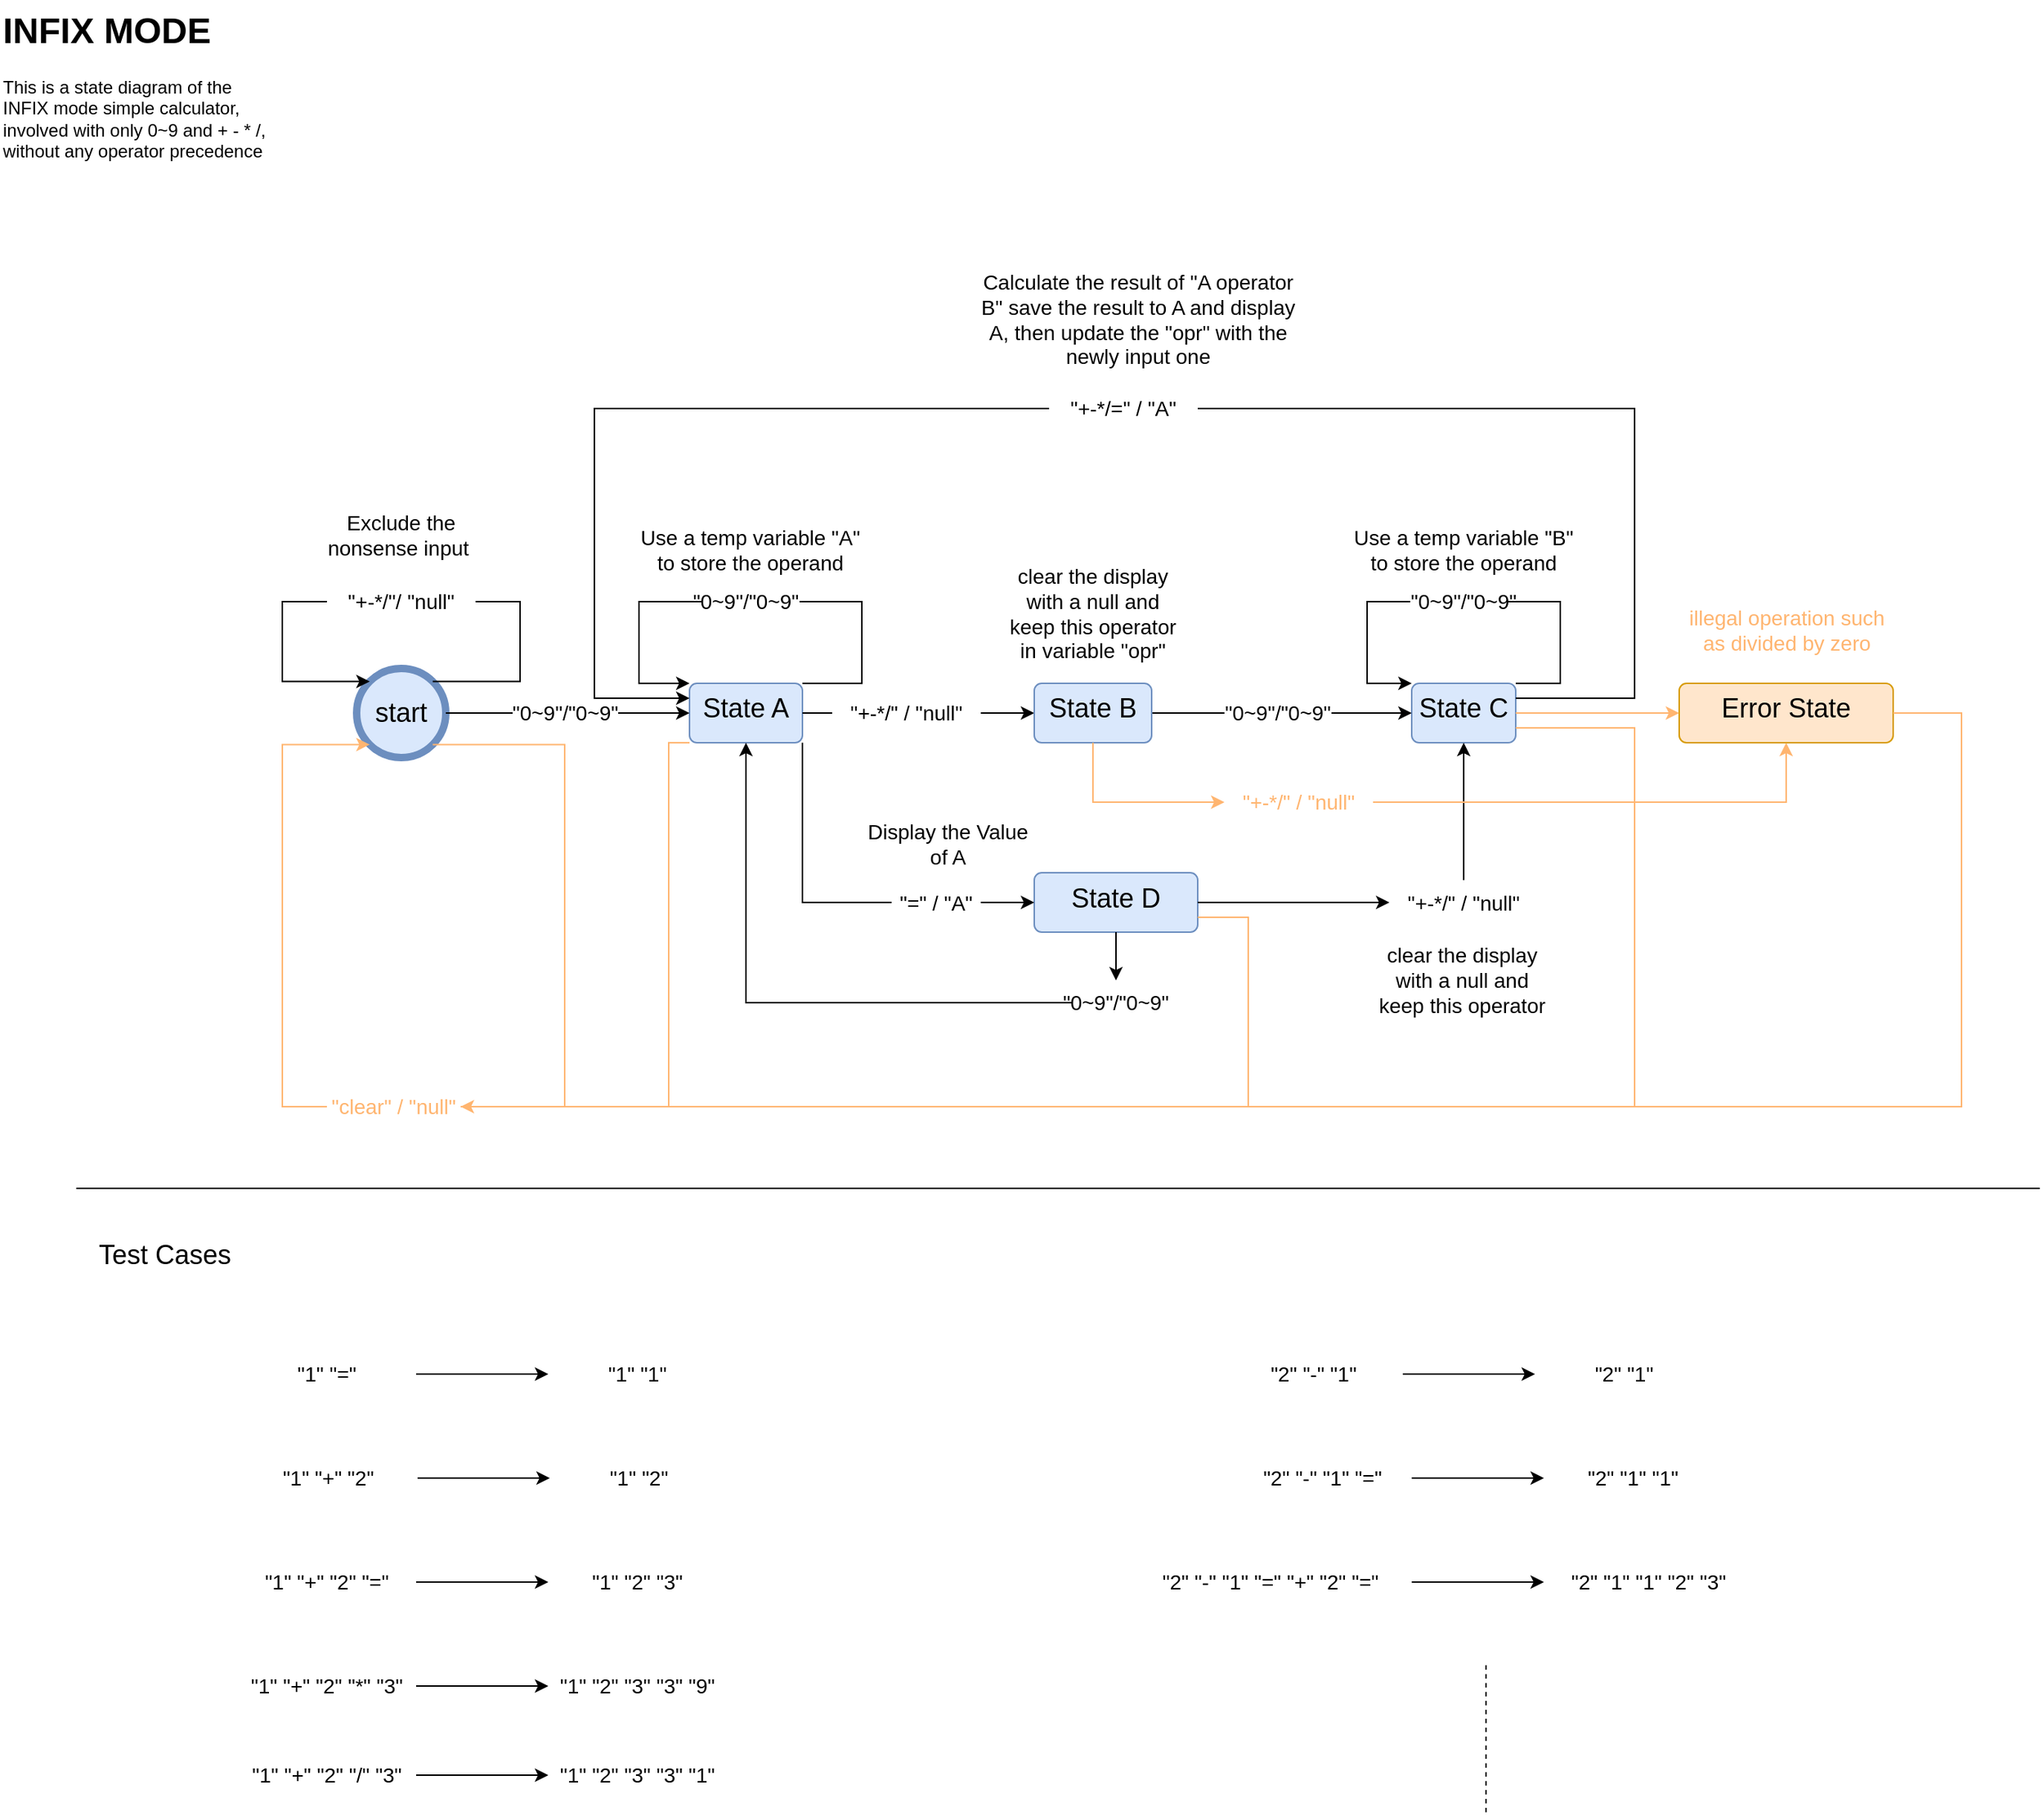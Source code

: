 <mxfile version="24.5.3" type="device" pages="2">
  <diagram id="LWXNjTrRbb4N-RTWdLq1" name="INFIX">
    <mxGraphModel dx="986" dy="566" grid="1" gridSize="10" guides="1" tooltips="1" connect="1" arrows="1" fold="1" page="1" pageScale="1" pageWidth="827" pageHeight="1169" math="0" shadow="0">
      <root>
        <mxCell id="0" />
        <mxCell id="1" parent="0" />
        <mxCell id="o6rgsAHQ6M-vYuz5BRVc-1" value="&lt;h1 style=&quot;margin-top: 0px;&quot;&gt;INFIX MODE&lt;/h1&gt;&lt;p&gt;This is a state diagram of the INFIX mode simple calculator, involved with only 0~9 and + - * /, without any operator precedence&lt;/p&gt;" style="text;html=1;whiteSpace=wrap;overflow=hidden;rounded=0;" vertex="1" parent="1">
          <mxGeometry x="30" y="30" width="180" height="120" as="geometry" />
        </mxCell>
        <mxCell id="o6rgsAHQ6M-vYuz5BRVc-2" value="&lt;font style=&quot;font-size: 18px;&quot;&gt;start&lt;/font&gt;" style="shape=ellipse;html=1;dashed=0;whiteSpace=wrap;aspect=fixed;strokeWidth=5;perimeter=ellipsePerimeter;fillColor=#dae8fc;strokeColor=#6c8ebf;" vertex="1" parent="1">
          <mxGeometry x="270" y="480" width="60" height="60" as="geometry" />
        </mxCell>
        <mxCell id="o6rgsAHQ6M-vYuz5BRVc-4" value="&lt;font style=&quot;font-size: 18px;&quot;&gt;State A&lt;/font&gt;" style="html=1;align=center;verticalAlign=top;rounded=1;absoluteArcSize=1;arcSize=10;dashed=0;whiteSpace=wrap;fillColor=#dae8fc;strokeColor=#6c8ebf;" vertex="1" parent="1">
          <mxGeometry x="494" y="490" width="76" height="40" as="geometry" />
        </mxCell>
        <mxCell id="o6rgsAHQ6M-vYuz5BRVc-8" value="&lt;font style=&quot;font-size: 14px;&quot;&gt;&quot;+-*/&quot;/ &quot;null&quot;&lt;/font&gt;" style="text;html=1;align=center;verticalAlign=middle;whiteSpace=wrap;rounded=0;" vertex="1" parent="1">
          <mxGeometry x="250" y="420" width="100" height="30" as="geometry" />
        </mxCell>
        <mxCell id="o6rgsAHQ6M-vYuz5BRVc-9" value="" style="endArrow=none;html=1;rounded=0;exitX=1;exitY=0;exitDx=0;exitDy=0;entryX=1;entryY=0.5;entryDx=0;entryDy=0;edgeStyle=elbowEdgeStyle;" edge="1" parent="1" source="o6rgsAHQ6M-vYuz5BRVc-2" target="o6rgsAHQ6M-vYuz5BRVc-8">
          <mxGeometry width="50" height="50" relative="1" as="geometry">
            <mxPoint x="350" y="580" as="sourcePoint" />
            <mxPoint x="400" y="530" as="targetPoint" />
            <Array as="points">
              <mxPoint x="380" y="460" />
            </Array>
          </mxGeometry>
        </mxCell>
        <mxCell id="o6rgsAHQ6M-vYuz5BRVc-11" value="" style="endArrow=classic;html=1;rounded=0;exitX=0;exitY=0.5;exitDx=0;exitDy=0;entryX=0;entryY=0;entryDx=0;entryDy=0;edgeStyle=elbowEdgeStyle;" edge="1" parent="1" source="o6rgsAHQ6M-vYuz5BRVc-8" target="o6rgsAHQ6M-vYuz5BRVc-2">
          <mxGeometry width="50" height="50" relative="1" as="geometry">
            <mxPoint x="340" y="600" as="sourcePoint" />
            <mxPoint x="390" y="550" as="targetPoint" />
            <Array as="points">
              <mxPoint x="220" y="470" />
            </Array>
          </mxGeometry>
        </mxCell>
        <mxCell id="o6rgsAHQ6M-vYuz5BRVc-12" value="" style="endArrow=classic;html=1;rounded=0;exitX=1;exitY=0.5;exitDx=0;exitDy=0;entryX=0;entryY=0.5;entryDx=0;entryDy=0;" edge="1" parent="1" source="o6rgsAHQ6M-vYuz5BRVc-2" target="o6rgsAHQ6M-vYuz5BRVc-4">
          <mxGeometry width="50" height="50" relative="1" as="geometry">
            <mxPoint x="410" y="560" as="sourcePoint" />
            <mxPoint x="460" y="510" as="targetPoint" />
          </mxGeometry>
        </mxCell>
        <mxCell id="o6rgsAHQ6M-vYuz5BRVc-13" value="&lt;font style=&quot;font-size: 14px;&quot;&gt;&quot;0~9&quot;/&quot;0~9&quot;&lt;/font&gt;" style="edgeLabel;html=1;align=center;verticalAlign=middle;resizable=0;points=[];" vertex="1" connectable="0" parent="o6rgsAHQ6M-vYuz5BRVc-12">
          <mxGeometry x="-0.229" y="1" relative="1" as="geometry">
            <mxPoint x="17" y="1" as="offset" />
          </mxGeometry>
        </mxCell>
        <mxCell id="o6rgsAHQ6M-vYuz5BRVc-15" value="&lt;font style=&quot;font-size: 14px;&quot;&gt;&quot;+-*/=&quot; / &quot;A&quot;&lt;/font&gt;" style="text;html=1;align=center;verticalAlign=middle;whiteSpace=wrap;rounded=0;" vertex="1" parent="1">
          <mxGeometry x="736" y="290" width="100" height="30" as="geometry" />
        </mxCell>
        <mxCell id="o6rgsAHQ6M-vYuz5BRVc-20" style="edgeStyle=orthogonalEdgeStyle;rounded=0;orthogonalLoop=1;jettySize=auto;html=1;exitX=0.5;exitY=1;exitDx=0;exitDy=0;" edge="1" parent="1" source="o6rgsAHQ6M-vYuz5BRVc-15" target="o6rgsAHQ6M-vYuz5BRVc-15">
          <mxGeometry relative="1" as="geometry" />
        </mxCell>
        <mxCell id="o6rgsAHQ6M-vYuz5BRVc-24" value="" style="endArrow=none;html=1;rounded=0;exitX=1;exitY=0;exitDx=0;exitDy=0;entryX=1;entryY=0.5;entryDx=0;entryDy=0;edgeStyle=elbowEdgeStyle;" edge="1" parent="1" source="o6rgsAHQ6M-vYuz5BRVc-4" target="o6rgsAHQ6M-vYuz5BRVc-25">
          <mxGeometry width="50" height="50" relative="1" as="geometry">
            <mxPoint x="630" y="490" as="sourcePoint" />
            <mxPoint x="640" y="390" as="targetPoint" />
            <Array as="points">
              <mxPoint x="610" y="470" />
            </Array>
          </mxGeometry>
        </mxCell>
        <mxCell id="o6rgsAHQ6M-vYuz5BRVc-25" value="&lt;span style=&quot;font-size: 14px; text-wrap: nowrap; background-color: rgb(255, 255, 255);&quot;&gt;&quot;0~9&quot;/&quot;0~9&quot;&lt;/span&gt;" style="text;html=1;align=center;verticalAlign=middle;whiteSpace=wrap;rounded=0;" vertex="1" parent="1">
          <mxGeometry x="502" y="420" width="60" height="30" as="geometry" />
        </mxCell>
        <mxCell id="o6rgsAHQ6M-vYuz5BRVc-26" value="" style="endArrow=classic;html=1;rounded=0;exitX=0;exitY=0.5;exitDx=0;exitDy=0;entryX=0;entryY=0;entryDx=0;entryDy=0;edgeStyle=elbowEdgeStyle;" edge="1" parent="1" source="o6rgsAHQ6M-vYuz5BRVc-25" target="o6rgsAHQ6M-vYuz5BRVc-4">
          <mxGeometry width="50" height="50" relative="1" as="geometry">
            <mxPoint x="460" y="480" as="sourcePoint" />
            <mxPoint x="510" y="430" as="targetPoint" />
            <Array as="points">
              <mxPoint x="460" y="440" />
            </Array>
          </mxGeometry>
        </mxCell>
        <mxCell id="o6rgsAHQ6M-vYuz5BRVc-29" value="&lt;font style=&quot;font-size: 14px;&quot;&gt;Exclude the nonsense input&amp;nbsp;&lt;/font&gt;" style="text;html=1;align=center;verticalAlign=middle;whiteSpace=wrap;rounded=0;" vertex="1" parent="1">
          <mxGeometry x="235" y="370" width="130" height="40" as="geometry" />
        </mxCell>
        <mxCell id="o6rgsAHQ6M-vYuz5BRVc-30" value="&lt;font style=&quot;font-size: 14px;&quot;&gt;Use a temp variable &quot;A&quot; to store the operand&lt;/font&gt;" style="text;html=1;align=center;verticalAlign=middle;whiteSpace=wrap;rounded=0;" vertex="1" parent="1">
          <mxGeometry x="460" y="380" width="150" height="40" as="geometry" />
        </mxCell>
        <mxCell id="o6rgsAHQ6M-vYuz5BRVc-39" value="" style="endArrow=classic;html=1;rounded=0;exitX=1;exitY=0.5;exitDx=0;exitDy=0;" edge="1" parent="1" source="AYopxNW1haEPaUHzzYE5-1">
          <mxGeometry width="50" height="50" relative="1" as="geometry">
            <mxPoint x="820" y="510" as="sourcePoint" />
            <mxPoint x="760" y="510" as="targetPoint" />
          </mxGeometry>
        </mxCell>
        <mxCell id="o6rgsAHQ6M-vYuz5BRVc-75" style="edgeStyle=orthogonalEdgeStyle;rounded=0;orthogonalLoop=1;jettySize=auto;html=1;exitX=0;exitY=0.5;exitDx=0;exitDy=0;entryX=0;entryY=0;entryDx=0;entryDy=0;" edge="1" parent="1" source="o6rgsAHQ6M-vYuz5BRVc-73" target="o6rgsAHQ6M-vYuz5BRVc-71">
          <mxGeometry relative="1" as="geometry">
            <mxPoint x="480" y="450" as="targetPoint" />
            <Array as="points">
              <mxPoint x="950" y="435" />
              <mxPoint x="950" y="490" />
            </Array>
          </mxGeometry>
        </mxCell>
        <mxCell id="o6rgsAHQ6M-vYuz5BRVc-40" value="&lt;font style=&quot;font-size: 14px;&quot;&gt;clear the display with a null and keep this operator in variable &quot;opr&quot;&lt;/font&gt;" style="text;html=1;align=center;verticalAlign=middle;whiteSpace=wrap;rounded=0;" vertex="1" parent="1">
          <mxGeometry x="704.25" y="407.5" width="122.5" height="70" as="geometry" />
        </mxCell>
        <mxCell id="o6rgsAHQ6M-vYuz5BRVc-41" value="" style="endArrow=none;html=1;rounded=0;" edge="1" parent="1">
          <mxGeometry width="50" height="50" relative="1" as="geometry">
            <mxPoint x="81.33" y="830" as="sourcePoint" />
            <mxPoint x="1402.663" y="830" as="targetPoint" />
          </mxGeometry>
        </mxCell>
        <mxCell id="o6rgsAHQ6M-vYuz5BRVc-42" value="&lt;font style=&quot;font-size: 18px;&quot;&gt;Test Cases&lt;/font&gt;" style="text;html=1;align=center;verticalAlign=middle;whiteSpace=wrap;rounded=0;" vertex="1" parent="1">
          <mxGeometry x="81.33" y="860" width="120" height="30" as="geometry" />
        </mxCell>
        <mxCell id="o6rgsAHQ6M-vYuz5BRVc-45" value="" style="edgeStyle=orthogonalEdgeStyle;rounded=0;orthogonalLoop=1;jettySize=auto;html=1;" edge="1" parent="1" source="o6rgsAHQ6M-vYuz5BRVc-43" target="o6rgsAHQ6M-vYuz5BRVc-44">
          <mxGeometry relative="1" as="geometry" />
        </mxCell>
        <mxCell id="o6rgsAHQ6M-vYuz5BRVc-43" value="&lt;font style=&quot;font-size: 14px;&quot;&gt;&quot;1&quot; &quot;=&quot;&lt;/font&gt;" style="text;html=1;align=center;verticalAlign=middle;whiteSpace=wrap;rounded=0;" vertex="1" parent="1">
          <mxGeometry x="190" y="940" width="120" height="30" as="geometry" />
        </mxCell>
        <mxCell id="o6rgsAHQ6M-vYuz5BRVc-44" value="&lt;span style=&quot;font-size: 14px;&quot;&gt;&quot;1&quot; &quot;1&quot;&lt;/span&gt;" style="text;html=1;align=center;verticalAlign=middle;whiteSpace=wrap;rounded=0;" vertex="1" parent="1">
          <mxGeometry x="399" y="940" width="120" height="30" as="geometry" />
        </mxCell>
        <mxCell id="o6rgsAHQ6M-vYuz5BRVc-46" value="" style="edgeStyle=orthogonalEdgeStyle;rounded=0;orthogonalLoop=1;jettySize=auto;html=1;" edge="1" parent="1" source="o6rgsAHQ6M-vYuz5BRVc-47" target="o6rgsAHQ6M-vYuz5BRVc-48">
          <mxGeometry relative="1" as="geometry" />
        </mxCell>
        <mxCell id="o6rgsAHQ6M-vYuz5BRVc-47" value="&lt;font style=&quot;font-size: 14px;&quot;&gt;&quot;1&quot; &quot;+&quot; &quot;2&quot;&lt;/font&gt;" style="text;html=1;align=center;verticalAlign=middle;whiteSpace=wrap;rounded=0;" vertex="1" parent="1">
          <mxGeometry x="191" y="1010" width="120" height="30" as="geometry" />
        </mxCell>
        <mxCell id="o6rgsAHQ6M-vYuz5BRVc-48" value="&lt;span style=&quot;font-size: 14px;&quot;&gt;&quot;1&quot; &quot;2&quot;&lt;/span&gt;" style="text;html=1;align=center;verticalAlign=middle;whiteSpace=wrap;rounded=0;" vertex="1" parent="1">
          <mxGeometry x="400" y="1010" width="120" height="30" as="geometry" />
        </mxCell>
        <mxCell id="o6rgsAHQ6M-vYuz5BRVc-49" value="" style="edgeStyle=orthogonalEdgeStyle;rounded=0;orthogonalLoop=1;jettySize=auto;html=1;" edge="1" parent="1" source="o6rgsAHQ6M-vYuz5BRVc-50" target="o6rgsAHQ6M-vYuz5BRVc-51">
          <mxGeometry relative="1" as="geometry" />
        </mxCell>
        <mxCell id="o6rgsAHQ6M-vYuz5BRVc-50" value="&lt;font style=&quot;font-size: 14px;&quot;&gt;&quot;1&quot; &quot;+&quot; &quot;2&quot; &quot;=&quot;&lt;/font&gt;" style="text;html=1;align=center;verticalAlign=middle;whiteSpace=wrap;rounded=0;" vertex="1" parent="1">
          <mxGeometry x="190" y="1080" width="120" height="30" as="geometry" />
        </mxCell>
        <mxCell id="o6rgsAHQ6M-vYuz5BRVc-51" value="&lt;span style=&quot;font-size: 14px;&quot;&gt;&quot;1&quot; &quot;2&quot; &quot;3&quot;&lt;/span&gt;" style="text;html=1;align=center;verticalAlign=middle;whiteSpace=wrap;rounded=0;" vertex="1" parent="1">
          <mxGeometry x="399" y="1080" width="120" height="30" as="geometry" />
        </mxCell>
        <mxCell id="o6rgsAHQ6M-vYuz5BRVc-52" value="" style="edgeStyle=orthogonalEdgeStyle;rounded=0;orthogonalLoop=1;jettySize=auto;html=1;" edge="1" parent="1" source="o6rgsAHQ6M-vYuz5BRVc-53" target="o6rgsAHQ6M-vYuz5BRVc-54">
          <mxGeometry relative="1" as="geometry" />
        </mxCell>
        <mxCell id="o6rgsAHQ6M-vYuz5BRVc-53" value="&lt;font style=&quot;font-size: 14px;&quot;&gt;&quot;1&quot; &quot;+&quot; &quot;2&quot; &quot;*&quot; &quot;3&quot;&lt;/font&gt;" style="text;html=1;align=center;verticalAlign=middle;whiteSpace=wrap;rounded=0;" vertex="1" parent="1">
          <mxGeometry x="190" y="1150" width="120" height="30" as="geometry" />
        </mxCell>
        <mxCell id="o6rgsAHQ6M-vYuz5BRVc-54" value="&lt;span style=&quot;font-size: 14px;&quot;&gt;&quot;1&quot; &quot;2&quot; &quot;3&quot; &quot;3&quot; &quot;9&quot;&lt;/span&gt;" style="text;html=1;align=center;verticalAlign=middle;whiteSpace=wrap;rounded=0;" vertex="1" parent="1">
          <mxGeometry x="399" y="1150" width="120" height="30" as="geometry" />
        </mxCell>
        <mxCell id="o6rgsAHQ6M-vYuz5BRVc-55" value="" style="edgeStyle=orthogonalEdgeStyle;rounded=0;orthogonalLoop=1;jettySize=auto;html=1;" edge="1" parent="1" source="o6rgsAHQ6M-vYuz5BRVc-56" target="o6rgsAHQ6M-vYuz5BRVc-57">
          <mxGeometry relative="1" as="geometry" />
        </mxCell>
        <mxCell id="o6rgsAHQ6M-vYuz5BRVc-56" value="&lt;font style=&quot;font-size: 14px;&quot;&gt;&quot;1&quot; &quot;+&quot; &quot;2&quot; &quot;/&quot; &quot;3&quot;&lt;/font&gt;" style="text;html=1;align=center;verticalAlign=middle;whiteSpace=wrap;rounded=0;" vertex="1" parent="1">
          <mxGeometry x="190" y="1210" width="120" height="30" as="geometry" />
        </mxCell>
        <mxCell id="o6rgsAHQ6M-vYuz5BRVc-57" value="&lt;span style=&quot;font-size: 14px;&quot;&gt;&quot;1&quot; &quot;2&quot; &quot;3&quot; &quot;3&quot; &quot;1&quot;&lt;/span&gt;" style="text;html=1;align=center;verticalAlign=middle;whiteSpace=wrap;rounded=0;" vertex="1" parent="1">
          <mxGeometry x="399" y="1210" width="120" height="30" as="geometry" />
        </mxCell>
        <mxCell id="o6rgsAHQ6M-vYuz5BRVc-58" value="" style="edgeStyle=orthogonalEdgeStyle;rounded=0;orthogonalLoop=1;jettySize=auto;html=1;" edge="1" parent="1" source="o6rgsAHQ6M-vYuz5BRVc-59" target="o6rgsAHQ6M-vYuz5BRVc-60">
          <mxGeometry relative="1" as="geometry" />
        </mxCell>
        <mxCell id="o6rgsAHQ6M-vYuz5BRVc-59" value="&lt;font style=&quot;font-size: 14px;&quot;&gt;&quot;2&quot; &quot;-&quot; &quot;1&quot;&lt;/font&gt;" style="text;html=1;align=center;verticalAlign=middle;whiteSpace=wrap;rounded=0;" vertex="1" parent="1">
          <mxGeometry x="854" y="940" width="120" height="30" as="geometry" />
        </mxCell>
        <mxCell id="o6rgsAHQ6M-vYuz5BRVc-60" value="&lt;span style=&quot;font-size: 14px;&quot;&gt;&quot;2&quot; &quot;1&quot;&lt;/span&gt;" style="text;html=1;align=center;verticalAlign=middle;whiteSpace=wrap;rounded=0;" vertex="1" parent="1">
          <mxGeometry x="1063" y="940" width="120" height="30" as="geometry" />
        </mxCell>
        <mxCell id="o6rgsAHQ6M-vYuz5BRVc-61" value="" style="edgeStyle=orthogonalEdgeStyle;rounded=0;orthogonalLoop=1;jettySize=auto;html=1;" edge="1" parent="1" source="o6rgsAHQ6M-vYuz5BRVc-62" target="o6rgsAHQ6M-vYuz5BRVc-63">
          <mxGeometry relative="1" as="geometry" />
        </mxCell>
        <mxCell id="o6rgsAHQ6M-vYuz5BRVc-62" value="&lt;font style=&quot;font-size: 14px;&quot;&gt;&quot;2&quot; &quot;-&quot; &quot;1&quot; &quot;=&quot;&lt;/font&gt;" style="text;html=1;align=center;verticalAlign=middle;whiteSpace=wrap;rounded=0;" vertex="1" parent="1">
          <mxGeometry x="860" y="1010" width="120" height="30" as="geometry" />
        </mxCell>
        <mxCell id="o6rgsAHQ6M-vYuz5BRVc-63" value="&lt;span style=&quot;font-size: 14px;&quot;&gt;&quot;2&quot; &quot;1&quot; &quot;1&quot;&lt;/span&gt;" style="text;html=1;align=center;verticalAlign=middle;whiteSpace=wrap;rounded=0;" vertex="1" parent="1">
          <mxGeometry x="1069" y="1010" width="120" height="30" as="geometry" />
        </mxCell>
        <mxCell id="o6rgsAHQ6M-vYuz5BRVc-64" value="" style="edgeStyle=orthogonalEdgeStyle;rounded=0;orthogonalLoop=1;jettySize=auto;html=1;" edge="1" parent="1" source="o6rgsAHQ6M-vYuz5BRVc-65" target="o6rgsAHQ6M-vYuz5BRVc-66">
          <mxGeometry relative="1" as="geometry" />
        </mxCell>
        <mxCell id="o6rgsAHQ6M-vYuz5BRVc-65" value="&lt;font style=&quot;font-size: 14px;&quot;&gt;&quot;2&quot; &quot;-&quot; &quot;1&quot; &quot;=&quot; &quot;+&quot; &quot;2&quot; &quot;=&quot;&lt;/font&gt;" style="text;html=1;align=center;verticalAlign=middle;whiteSpace=wrap;rounded=0;" vertex="1" parent="1">
          <mxGeometry x="790" y="1080" width="190" height="30" as="geometry" />
        </mxCell>
        <mxCell id="o6rgsAHQ6M-vYuz5BRVc-66" value="&lt;span style=&quot;font-size: 14px;&quot;&gt;&quot;2&quot; &quot;1&quot; &quot;1&quot; &quot;2&quot; &quot;3&quot;&lt;/span&gt;" style="text;html=1;align=center;verticalAlign=middle;whiteSpace=wrap;rounded=0;" vertex="1" parent="1">
          <mxGeometry x="1069" y="1080" width="141" height="30" as="geometry" />
        </mxCell>
        <mxCell id="o6rgsAHQ6M-vYuz5BRVc-67" value="" style="endArrow=none;dashed=1;html=1;rounded=0;" edge="1" parent="1">
          <mxGeometry width="50" height="50" relative="1" as="geometry">
            <mxPoint x="1030" y="1250" as="sourcePoint" />
            <mxPoint x="1030" y="1150" as="targetPoint" />
          </mxGeometry>
        </mxCell>
        <mxCell id="o6rgsAHQ6M-vYuz5BRVc-71" value="&lt;font style=&quot;font-size: 18px;&quot;&gt;State C&lt;/font&gt;" style="html=1;align=center;verticalAlign=top;rounded=1;absoluteArcSize=1;arcSize=10;dashed=0;whiteSpace=wrap;fillColor=#dae8fc;strokeColor=#6c8ebf;" vertex="1" parent="1">
          <mxGeometry x="980" y="490" width="70" height="40" as="geometry" />
        </mxCell>
        <mxCell id="o6rgsAHQ6M-vYuz5BRVc-73" value="&lt;span style=&quot;font-size: 14px; text-wrap: nowrap; background-color: rgb(255, 255, 255);&quot;&gt;&quot;0~9&quot;/&quot;0~9&quot;&lt;/span&gt;" style="text;html=1;align=center;verticalAlign=middle;whiteSpace=wrap;rounded=0;" vertex="1" parent="1">
          <mxGeometry x="985" y="420" width="60" height="30" as="geometry" />
        </mxCell>
        <mxCell id="o6rgsAHQ6M-vYuz5BRVc-74" value="" style="endArrow=none;html=1;rounded=0;exitX=1;exitY=0;exitDx=0;exitDy=0;entryX=1;entryY=0.5;entryDx=0;entryDy=0;edgeStyle=elbowEdgeStyle;" edge="1" parent="1" source="o6rgsAHQ6M-vYuz5BRVc-71" target="o6rgsAHQ6M-vYuz5BRVc-73">
          <mxGeometry width="50" height="50" relative="1" as="geometry">
            <mxPoint x="614" y="500" as="sourcePoint" />
            <mxPoint x="589" y="445" as="targetPoint" />
            <Array as="points">
              <mxPoint x="1080" y="470" />
            </Array>
          </mxGeometry>
        </mxCell>
        <mxCell id="o6rgsAHQ6M-vYuz5BRVc-76" value="&lt;font style=&quot;font-size: 14px;&quot;&gt;Use a temp variable &quot;B&quot; to store the operand&lt;/font&gt;" style="text;html=1;align=center;verticalAlign=middle;whiteSpace=wrap;rounded=0;" vertex="1" parent="1">
          <mxGeometry x="933.25" y="380" width="163.5" height="40" as="geometry" />
        </mxCell>
        <mxCell id="o6rgsAHQ6M-vYuz5BRVc-77" value="" style="endArrow=none;html=1;rounded=0;exitX=1;exitY=0.25;exitDx=0;exitDy=0;entryX=1;entryY=0.5;entryDx=0;entryDy=0;edgeStyle=elbowEdgeStyle;" edge="1" parent="1" source="o6rgsAHQ6M-vYuz5BRVc-71" target="o6rgsAHQ6M-vYuz5BRVc-15">
          <mxGeometry width="50" height="50" relative="1" as="geometry">
            <mxPoint x="1017" y="550" as="sourcePoint" />
            <mxPoint x="1095" y="550" as="targetPoint" />
            <Array as="points">
              <mxPoint x="1130" y="430" />
            </Array>
          </mxGeometry>
        </mxCell>
        <mxCell id="o6rgsAHQ6M-vYuz5BRVc-78" value="" style="endArrow=classic;html=1;rounded=0;exitX=0;exitY=0.5;exitDx=0;exitDy=0;edgeStyle=elbowEdgeStyle;entryX=0;entryY=0.25;entryDx=0;entryDy=0;" edge="1" parent="1" source="o6rgsAHQ6M-vYuz5BRVc-15" target="o6rgsAHQ6M-vYuz5BRVc-4">
          <mxGeometry width="50" height="50" relative="1" as="geometry">
            <mxPoint x="1160" y="520" as="sourcePoint" />
            <mxPoint x="1270" y="350" as="targetPoint" />
            <Array as="points">
              <mxPoint x="430" y="360" />
            </Array>
          </mxGeometry>
        </mxCell>
        <mxCell id="o6rgsAHQ6M-vYuz5BRVc-80" value="&lt;span style=&quot;font-size: 14px;&quot;&gt;Calculate the result of &quot;A operator B&quot; save the result to A and display A, then update the &quot;opr&quot; with the newly input one&lt;/span&gt;" style="text;html=1;align=center;verticalAlign=middle;whiteSpace=wrap;rounded=0;" vertex="1" parent="1">
          <mxGeometry x="682" y="210" width="228" height="70" as="geometry" />
        </mxCell>
        <mxCell id="o6rgsAHQ6M-vYuz5BRVc-81" value="&lt;font style=&quot;font-size: 18px;&quot;&gt;State D&lt;/font&gt;" style="html=1;align=center;verticalAlign=top;rounded=1;absoluteArcSize=1;arcSize=10;dashed=0;whiteSpace=wrap;fillColor=#dae8fc;strokeColor=#6c8ebf;" vertex="1" parent="1">
          <mxGeometry x="726" y="617.5" width="110" height="40" as="geometry" />
        </mxCell>
        <mxCell id="o6rgsAHQ6M-vYuz5BRVc-82" value="&lt;font style=&quot;font-size: 14px;&quot;&gt;&quot;=&quot; / &quot;A&quot;&lt;/font&gt;" style="text;html=1;align=center;verticalAlign=middle;whiteSpace=wrap;rounded=0;" vertex="1" parent="1">
          <mxGeometry x="630" y="625" width="60" height="25" as="geometry" />
        </mxCell>
        <mxCell id="o6rgsAHQ6M-vYuz5BRVc-83" value="" style="endArrow=none;html=1;rounded=0;entryX=1;entryY=1;entryDx=0;entryDy=0;exitX=0;exitY=0.5;exitDx=0;exitDy=0;edgeStyle=elbowEdgeStyle;" edge="1" parent="1" source="o6rgsAHQ6M-vYuz5BRVc-82" target="o6rgsAHQ6M-vYuz5BRVc-4">
          <mxGeometry width="50" height="50" relative="1" as="geometry">
            <mxPoint x="640" y="650" as="sourcePoint" />
            <mxPoint x="690" y="600" as="targetPoint" />
            <Array as="points">
              <mxPoint x="570" y="590" />
            </Array>
          </mxGeometry>
        </mxCell>
        <mxCell id="o6rgsAHQ6M-vYuz5BRVc-84" value="" style="endArrow=classic;html=1;rounded=0;exitX=1;exitY=0.5;exitDx=0;exitDy=0;entryX=0;entryY=0.5;entryDx=0;entryDy=0;" edge="1" parent="1" source="o6rgsAHQ6M-vYuz5BRVc-82" target="o6rgsAHQ6M-vYuz5BRVc-81">
          <mxGeometry width="50" height="50" relative="1" as="geometry">
            <mxPoint x="820" y="690" as="sourcePoint" />
            <mxPoint x="870" y="640" as="targetPoint" />
          </mxGeometry>
        </mxCell>
        <mxCell id="o6rgsAHQ6M-vYuz5BRVc-85" value="&lt;font style=&quot;font-size: 14px;&quot;&gt;Display the Value of A&lt;/font&gt;" style="text;html=1;align=center;verticalAlign=middle;whiteSpace=wrap;rounded=0;" vertex="1" parent="1">
          <mxGeometry x="610" y="577.5" width="116" height="40" as="geometry" />
        </mxCell>
        <mxCell id="o6rgsAHQ6M-vYuz5BRVc-87" value="&lt;font style=&quot;font-size: 14px;&quot;&gt;&quot;+-*/&quot; / &quot;null&quot;&lt;/font&gt;" style="text;html=1;align=center;verticalAlign=middle;whiteSpace=wrap;rounded=0;" vertex="1" parent="1">
          <mxGeometry x="965" y="622.5" width="100" height="30" as="geometry" />
        </mxCell>
        <mxCell id="o6rgsAHQ6M-vYuz5BRVc-88" value="" style="endArrow=classic;html=1;rounded=0;exitX=1;exitY=0.5;exitDx=0;exitDy=0;entryX=0;entryY=0.5;entryDx=0;entryDy=0;endFill=1;" edge="1" parent="1" source="o6rgsAHQ6M-vYuz5BRVc-81" target="o6rgsAHQ6M-vYuz5BRVc-87">
          <mxGeometry width="50" height="50" relative="1" as="geometry">
            <mxPoint x="905" y="610" as="sourcePoint" />
            <mxPoint x="983" y="610" as="targetPoint" />
          </mxGeometry>
        </mxCell>
        <mxCell id="o6rgsAHQ6M-vYuz5BRVc-89" value="" style="endArrow=classic;html=1;rounded=0;exitX=0.5;exitY=0;exitDx=0;exitDy=0;entryX=0.5;entryY=1;entryDx=0;entryDy=0;" edge="1" parent="1" source="o6rgsAHQ6M-vYuz5BRVc-87" target="o6rgsAHQ6M-vYuz5BRVc-71">
          <mxGeometry width="50" height="50" relative="1" as="geometry">
            <mxPoint x="700" y="648" as="sourcePoint" />
            <mxPoint x="736" y="648" as="targetPoint" />
          </mxGeometry>
        </mxCell>
        <mxCell id="o6rgsAHQ6M-vYuz5BRVc-90" value="" style="endArrow=classic;html=1;rounded=0;entryX=0.5;entryY=0;entryDx=0;entryDy=0;endFill=1;exitX=0.5;exitY=1;exitDx=0;exitDy=0;" edge="1" parent="1" source="o6rgsAHQ6M-vYuz5BRVc-81" target="o6rgsAHQ6M-vYuz5BRVc-91">
          <mxGeometry width="50" height="50" relative="1" as="geometry">
            <mxPoint x="810" y="670" as="sourcePoint" />
            <mxPoint x="880" y="670" as="targetPoint" />
          </mxGeometry>
        </mxCell>
        <mxCell id="o6rgsAHQ6M-vYuz5BRVc-91" value="&lt;span style=&quot;font-size: 14px; text-wrap: nowrap; background-color: rgb(255, 255, 255);&quot;&gt;&quot;0~9&quot;/&quot;0~9&quot;&lt;/span&gt;" style="text;html=1;align=center;verticalAlign=middle;whiteSpace=wrap;rounded=0;" vertex="1" parent="1">
          <mxGeometry x="751" y="690" width="60" height="30" as="geometry" />
        </mxCell>
        <mxCell id="o6rgsAHQ6M-vYuz5BRVc-92" value="" style="endArrow=classic;html=1;rounded=0;exitX=0;exitY=0.5;exitDx=0;exitDy=0;entryX=0.5;entryY=1;entryDx=0;entryDy=0;edgeStyle=elbowEdgeStyle;" edge="1" parent="1" source="o6rgsAHQ6M-vYuz5BRVc-91" target="o6rgsAHQ6M-vYuz5BRVc-4">
          <mxGeometry width="50" height="50" relative="1" as="geometry">
            <mxPoint x="544.67" y="663" as="sourcePoint" />
            <mxPoint x="544.67" y="570" as="targetPoint" />
            <Array as="points">
              <mxPoint x="532" y="620" />
            </Array>
          </mxGeometry>
        </mxCell>
        <mxCell id="RcwUnxT9DT7dSRNCM9XB-1" value="&lt;font style=&quot;font-size: 18px;&quot;&gt;Error State&lt;/font&gt;" style="html=1;align=center;verticalAlign=top;rounded=1;absoluteArcSize=1;arcSize=10;dashed=0;whiteSpace=wrap;fillColor=#ffe6cc;strokeColor=#d79b00;" vertex="1" parent="1">
          <mxGeometry x="1160" y="490" width="144" height="40" as="geometry" />
        </mxCell>
        <mxCell id="RcwUnxT9DT7dSRNCM9XB-2" value="" style="endArrow=classic;html=1;rounded=0;entryX=0;entryY=0.5;entryDx=0;entryDy=0;exitX=1;exitY=0.5;exitDx=0;exitDy=0;strokeColor=#FFB570;" edge="1" parent="1" target="RcwUnxT9DT7dSRNCM9XB-1" source="o6rgsAHQ6M-vYuz5BRVc-71">
          <mxGeometry width="50" height="50" relative="1" as="geometry">
            <mxPoint x="1063" y="520" as="sourcePoint" />
            <mxPoint x="1183" y="530" as="targetPoint" />
          </mxGeometry>
        </mxCell>
        <mxCell id="RcwUnxT9DT7dSRNCM9XB-3" value="&lt;font color=&quot;#ffb570&quot; style=&quot;font-size: 14px;&quot;&gt;illegal operation such as divided by zero&lt;/font&gt;" style="text;html=1;align=center;verticalAlign=middle;whiteSpace=wrap;rounded=0;" vertex="1" parent="1">
          <mxGeometry x="1159.5" y="430" width="144.5" height="47.5" as="geometry" />
        </mxCell>
        <mxCell id="-kkMW1cXA-rrhGLjXSeQ-1" value="&lt;span style=&quot;font-size: 14px;&quot;&gt;&lt;font color=&quot;#ffb570&quot;&gt;&quot;clear&quot; / &quot;null&quot;&lt;/font&gt;&lt;/span&gt;" style="text;html=1;align=center;verticalAlign=middle;whiteSpace=wrap;rounded=0;" vertex="1" parent="1">
          <mxGeometry x="250" y="760" width="90" height="30" as="geometry" />
        </mxCell>
        <mxCell id="vCdhYQmRcWpzGN56jb20-1" value="" style="endArrow=classic;html=1;rounded=0;entryX=0;entryY=1;entryDx=0;entryDy=0;exitX=0;exitY=0.5;exitDx=0;exitDy=0;strokeColor=#FFB570;edgeStyle=elbowEdgeStyle;endFill=1;" edge="1" parent="1" source="-kkMW1cXA-rrhGLjXSeQ-1" target="o6rgsAHQ6M-vYuz5BRVc-2">
          <mxGeometry width="50" height="50" relative="1" as="geometry">
            <mxPoint x="147" y="765" as="sourcePoint" />
            <mxPoint x="163" y="530" as="targetPoint" />
            <Array as="points">
              <mxPoint x="220" y="660" />
            </Array>
          </mxGeometry>
        </mxCell>
        <mxCell id="vCdhYQmRcWpzGN56jb20-2" value="" style="endArrow=none;html=1;rounded=0;entryX=1;entryY=0.5;entryDx=0;entryDy=0;exitX=1;exitY=1;exitDx=0;exitDy=0;strokeColor=#FFB570;edgeStyle=elbowEdgeStyle;endFill=0;" edge="1" parent="1" source="o6rgsAHQ6M-vYuz5BRVc-2" target="-kkMW1cXA-rrhGLjXSeQ-1">
          <mxGeometry width="50" height="50" relative="1" as="geometry">
            <mxPoint x="365" y="576" as="sourcePoint" />
            <mxPoint x="388" y="790" as="targetPoint" />
            <Array as="points">
              <mxPoint x="410" y="650" />
            </Array>
          </mxGeometry>
        </mxCell>
        <mxCell id="vCdhYQmRcWpzGN56jb20-3" value="" style="endArrow=none;html=1;rounded=0;entryX=1;entryY=0.5;entryDx=0;entryDy=0;strokeColor=#FFB570;edgeStyle=elbowEdgeStyle;endFill=0;exitX=1;exitY=0.5;exitDx=0;exitDy=0;" edge="1" parent="1" source="RcwUnxT9DT7dSRNCM9XB-1" target="-kkMW1cXA-rrhGLjXSeQ-1">
          <mxGeometry width="50" height="50" relative="1" as="geometry">
            <mxPoint x="1060" y="550" as="sourcePoint" />
            <mxPoint x="350" y="785" as="targetPoint" />
            <Array as="points">
              <mxPoint x="1350" y="640" />
            </Array>
          </mxGeometry>
        </mxCell>
        <mxCell id="vCdhYQmRcWpzGN56jb20-4" value="" style="endArrow=none;html=1;rounded=0;entryX=1;entryY=0.5;entryDx=0;entryDy=0;strokeColor=#FFB570;edgeStyle=elbowEdgeStyle;endFill=0;exitX=1;exitY=0.75;exitDx=0;exitDy=0;" edge="1" parent="1" source="o6rgsAHQ6M-vYuz5BRVc-71" target="-kkMW1cXA-rrhGLjXSeQ-1">
          <mxGeometry width="50" height="50" relative="1" as="geometry">
            <mxPoint x="1314" y="520" as="sourcePoint" />
            <mxPoint x="350" y="785" as="targetPoint" />
            <Array as="points">
              <mxPoint x="1130" y="650" />
            </Array>
          </mxGeometry>
        </mxCell>
        <mxCell id="vCdhYQmRcWpzGN56jb20-5" value="" style="endArrow=none;html=1;rounded=0;entryX=1;entryY=0.5;entryDx=0;entryDy=0;strokeColor=#FFB570;edgeStyle=elbowEdgeStyle;endFill=0;exitX=1;exitY=0.75;exitDx=0;exitDy=0;" edge="1" parent="1" source="o6rgsAHQ6M-vYuz5BRVc-81" target="-kkMW1cXA-rrhGLjXSeQ-1">
          <mxGeometry width="50" height="50" relative="1" as="geometry">
            <mxPoint x="999" y="530" as="sourcePoint" />
            <mxPoint x="350" y="785" as="targetPoint" />
            <Array as="points">
              <mxPoint x="870" y="710" />
            </Array>
          </mxGeometry>
        </mxCell>
        <mxCell id="vCdhYQmRcWpzGN56jb20-6" value="" style="endArrow=classic;html=1;rounded=0;entryX=1;entryY=0.5;entryDx=0;entryDy=0;strokeColor=#FFB570;edgeStyle=elbowEdgeStyle;endFill=1;exitX=0;exitY=1;exitDx=0;exitDy=0;" edge="1" parent="1" source="o6rgsAHQ6M-vYuz5BRVc-4" target="-kkMW1cXA-rrhGLjXSeQ-1">
          <mxGeometry width="50" height="50" relative="1" as="geometry">
            <mxPoint x="846" y="658" as="sourcePoint" />
            <mxPoint x="350" y="785" as="targetPoint" />
            <Array as="points">
              <mxPoint x="480" y="650" />
            </Array>
          </mxGeometry>
        </mxCell>
        <mxCell id="vCdhYQmRcWpzGN56jb20-7" value="&lt;font style=&quot;font-size: 14px;&quot;&gt;clear the display with a null and keep this operator&lt;/font&gt;" style="text;html=1;align=center;verticalAlign=middle;whiteSpace=wrap;rounded=0;" vertex="1" parent="1">
          <mxGeometry x="955.75" y="670" width="116" height="40" as="geometry" />
        </mxCell>
        <mxCell id="AYopxNW1haEPaUHzzYE5-2" value="" style="endArrow=none;html=1;rounded=0;exitX=1;exitY=0.5;exitDx=0;exitDy=0;" edge="1" parent="1" source="o6rgsAHQ6M-vYuz5BRVc-4" target="o6rgsAHQ6M-vYuz5BRVc-72">
          <mxGeometry width="50" height="50" relative="1" as="geometry">
            <mxPoint x="570" y="510" as="sourcePoint" />
            <mxPoint x="630" y="510" as="targetPoint" />
          </mxGeometry>
        </mxCell>
        <mxCell id="o6rgsAHQ6M-vYuz5BRVc-72" value="&lt;font style=&quot;font-size: 14px;&quot;&gt;&quot;+-*/&quot; / &quot;null&quot;&lt;/font&gt;" style="text;html=1;align=center;verticalAlign=middle;whiteSpace=wrap;rounded=0;" vertex="1" parent="1">
          <mxGeometry x="590" y="495" width="100" height="30" as="geometry" />
        </mxCell>
        <mxCell id="AYopxNW1haEPaUHzzYE5-3" value="" style="endArrow=classic;html=1;rounded=0;exitX=1;exitY=0.5;exitDx=0;exitDy=0;" edge="1" parent="1" source="o6rgsAHQ6M-vYuz5BRVc-72" target="AYopxNW1haEPaUHzzYE5-1">
          <mxGeometry width="50" height="50" relative="1" as="geometry">
            <mxPoint x="700" y="510" as="sourcePoint" />
            <mxPoint x="760" y="510" as="targetPoint" />
          </mxGeometry>
        </mxCell>
        <mxCell id="AYopxNW1haEPaUHzzYE5-5" value="" style="edgeStyle=orthogonalEdgeStyle;rounded=0;orthogonalLoop=1;jettySize=auto;html=1;endArrow=none;endFill=0;" edge="1" parent="1" source="AYopxNW1haEPaUHzzYE5-1" target="AYopxNW1haEPaUHzzYE5-4">
          <mxGeometry relative="1" as="geometry" />
        </mxCell>
        <mxCell id="AYopxNW1haEPaUHzzYE5-1" value="&lt;font style=&quot;font-size: 18px;&quot;&gt;State B&lt;/font&gt;" style="html=1;align=center;verticalAlign=top;rounded=1;absoluteArcSize=1;arcSize=10;dashed=0;whiteSpace=wrap;fillColor=#dae8fc;strokeColor=#6c8ebf;" vertex="1" parent="1">
          <mxGeometry x="726" y="490" width="79" height="40" as="geometry" />
        </mxCell>
        <mxCell id="AYopxNW1haEPaUHzzYE5-6" value="" style="edgeStyle=orthogonalEdgeStyle;rounded=0;orthogonalLoop=1;jettySize=auto;html=1;" edge="1" parent="1" source="AYopxNW1haEPaUHzzYE5-4" target="o6rgsAHQ6M-vYuz5BRVc-71">
          <mxGeometry relative="1" as="geometry" />
        </mxCell>
        <mxCell id="AYopxNW1haEPaUHzzYE5-4" value="&lt;span style=&quot;font-size: 14px; text-wrap: nowrap; background-color: rgb(255, 255, 255);&quot;&gt;&quot;0~9&quot;/&quot;0~9&quot;&lt;/span&gt;" style="text;html=1;align=center;verticalAlign=middle;whiteSpace=wrap;rounded=0;" vertex="1" parent="1">
          <mxGeometry x="860" y="495" width="60" height="30" as="geometry" />
        </mxCell>
        <mxCell id="AYopxNW1haEPaUHzzYE5-9" value="" style="endArrow=classic;html=1;rounded=0;entryX=0;entryY=0.5;entryDx=0;entryDy=0;exitX=0.5;exitY=1;exitDx=0;exitDy=0;strokeColor=#FFB570;edgeStyle=orthogonalEdgeStyle;" edge="1" parent="1" source="AYopxNW1haEPaUHzzYE5-1" target="AYopxNW1haEPaUHzzYE5-8">
          <mxGeometry width="50" height="50" relative="1" as="geometry">
            <mxPoint x="766" y="530" as="sourcePoint" />
            <mxPoint x="1160" y="510" as="targetPoint" />
            <Array as="points" />
          </mxGeometry>
        </mxCell>
        <mxCell id="AYopxNW1haEPaUHzzYE5-8" value="&lt;font color=&quot;#ffb570&quot; style=&quot;font-size: 14px;&quot;&gt;&quot;+-*/&quot; / &quot;null&quot;&lt;/font&gt;" style="text;html=1;align=center;verticalAlign=middle;whiteSpace=wrap;rounded=0;" vertex="1" parent="1">
          <mxGeometry x="854" y="555" width="100" height="30" as="geometry" />
        </mxCell>
        <mxCell id="AYopxNW1haEPaUHzzYE5-10" value="" style="endArrow=classic;html=1;rounded=0;entryX=0.5;entryY=1;entryDx=0;entryDy=0;exitX=1;exitY=0.5;exitDx=0;exitDy=0;strokeColor=#FFB570;edgeStyle=orthogonalEdgeStyle;" edge="1" parent="1" source="AYopxNW1haEPaUHzzYE5-8" target="RcwUnxT9DT7dSRNCM9XB-1">
          <mxGeometry width="50" height="50" relative="1" as="geometry">
            <mxPoint x="1060" y="520" as="sourcePoint" />
            <mxPoint x="1170" y="520" as="targetPoint" />
          </mxGeometry>
        </mxCell>
      </root>
    </mxGraphModel>
  </diagram>
  <diagram id="-tES1e2ECsX5YK9aYD3R" name="RPN">
    <mxGraphModel dx="1392" dy="799" grid="1" gridSize="10" guides="1" tooltips="1" connect="1" arrows="1" fold="1" page="1" pageScale="1" pageWidth="827" pageHeight="1169" math="0" shadow="0">
      <root>
        <mxCell id="0" />
        <mxCell id="1" parent="0" />
        <mxCell id="TvBCECZaLFWDqVe5pmn4-1" value="&lt;h1 style=&quot;margin-top: 0px;&quot;&gt;RPN MODE&lt;/h1&gt;&lt;p&gt;This is a state diagram of the RPN mode simple calculator, involved with only 0~9 and + - * /, without any operator precedence&lt;/p&gt;" style="text;html=1;whiteSpace=wrap;overflow=hidden;rounded=0;" vertex="1" parent="1">
          <mxGeometry x="35" y="40" width="180" height="120" as="geometry" />
        </mxCell>
        <mxCell id="r0xQRY12Z9NkDDewuOMA-1" value="" style="endArrow=none;html=1;rounded=0;" edge="1" parent="1">
          <mxGeometry width="50" height="50" relative="1" as="geometry">
            <mxPoint x="90" y="840" as="sourcePoint" />
            <mxPoint x="1260" y="840" as="targetPoint" />
          </mxGeometry>
        </mxCell>
        <mxCell id="r0xQRY12Z9NkDDewuOMA-2" value="&lt;font style=&quot;font-size: 18px;&quot;&gt;Test Cases&lt;/font&gt;" style="text;html=1;align=center;verticalAlign=middle;whiteSpace=wrap;rounded=0;" vertex="1" parent="1">
          <mxGeometry x="90" y="870" width="120" height="30" as="geometry" />
        </mxCell>
        <mxCell id="r0xQRY12Z9NkDDewuOMA-3" value="" style="edgeStyle=orthogonalEdgeStyle;rounded=0;orthogonalLoop=1;jettySize=auto;html=1;" edge="1" parent="1" source="r0xQRY12Z9NkDDewuOMA-4" target="r0xQRY12Z9NkDDewuOMA-5">
          <mxGeometry relative="1" as="geometry" />
        </mxCell>
        <mxCell id="r0xQRY12Z9NkDDewuOMA-4" value="&lt;font style=&quot;font-size: 14px;&quot;&gt;&quot;1&quot; &quot;enter&quot;&lt;/font&gt;" style="text;html=1;align=center;verticalAlign=middle;whiteSpace=wrap;rounded=0;" vertex="1" parent="1">
          <mxGeometry x="106.67" y="950" width="120" height="30" as="geometry" />
        </mxCell>
        <mxCell id="r0xQRY12Z9NkDDewuOMA-5" value="&lt;span style=&quot;font-size: 14px;&quot;&gt;&quot;1&quot; &quot;1&quot;&lt;/span&gt;" style="text;html=1;align=center;verticalAlign=middle;whiteSpace=wrap;rounded=0;" vertex="1" parent="1">
          <mxGeometry x="367" y="950" width="120" height="30" as="geometry" />
        </mxCell>
        <mxCell id="r0xQRY12Z9NkDDewuOMA-6" value="" style="edgeStyle=orthogonalEdgeStyle;rounded=0;orthogonalLoop=1;jettySize=auto;html=1;" edge="1" parent="1" source="r0xQRY12Z9NkDDewuOMA-7" target="r0xQRY12Z9NkDDewuOMA-8">
          <mxGeometry relative="1" as="geometry" />
        </mxCell>
        <mxCell id="r0xQRY12Z9NkDDewuOMA-7" value="&lt;font style=&quot;font-size: 14px;&quot;&gt;&quot;1&quot; &quot;enter&quot; &quot;2&quot;&lt;/font&gt;" style="text;html=1;align=center;verticalAlign=middle;whiteSpace=wrap;rounded=0;" vertex="1" parent="1">
          <mxGeometry x="116.67" y="1020" width="120" height="30" as="geometry" />
        </mxCell>
        <mxCell id="r0xQRY12Z9NkDDewuOMA-8" value="&lt;span style=&quot;font-size: 14px;&quot;&gt;&quot;1&quot; &quot;1&quot; &quot;2&quot;&lt;/span&gt;" style="text;html=1;align=center;verticalAlign=middle;whiteSpace=wrap;rounded=0;" vertex="1" parent="1">
          <mxGeometry x="368" y="1020" width="120" height="30" as="geometry" />
        </mxCell>
        <mxCell id="r0xQRY12Z9NkDDewuOMA-9" value="" style="edgeStyle=orthogonalEdgeStyle;rounded=0;orthogonalLoop=1;jettySize=auto;html=1;" edge="1" parent="1" source="r0xQRY12Z9NkDDewuOMA-10" target="r0xQRY12Z9NkDDewuOMA-11">
          <mxGeometry relative="1" as="geometry" />
        </mxCell>
        <mxCell id="r0xQRY12Z9NkDDewuOMA-10" value="&lt;span style=&quot;font-size: 14px;&quot;&gt;&quot;1&quot; &quot;enter&quot; &quot;2&quot; &quot;+&quot;&lt;/span&gt;" style="text;html=1;align=center;verticalAlign=middle;whiteSpace=wrap;rounded=0;" vertex="1" parent="1">
          <mxGeometry x="128" y="1090" width="120" height="30" as="geometry" />
        </mxCell>
        <mxCell id="r0xQRY12Z9NkDDewuOMA-11" value="&lt;span style=&quot;font-size: 14px;&quot;&gt;&quot;1&quot; &quot;1&quot; &quot;2&quot; &quot;3&quot;&lt;/span&gt;" style="text;html=1;align=center;verticalAlign=middle;whiteSpace=wrap;rounded=0;" vertex="1" parent="1">
          <mxGeometry x="367" y="1090" width="120" height="30" as="geometry" />
        </mxCell>
        <mxCell id="r0xQRY12Z9NkDDewuOMA-12" value="" style="edgeStyle=orthogonalEdgeStyle;rounded=0;orthogonalLoop=1;jettySize=auto;html=1;" edge="1" parent="1" source="r0xQRY12Z9NkDDewuOMA-13" target="r0xQRY12Z9NkDDewuOMA-14">
          <mxGeometry relative="1" as="geometry" />
        </mxCell>
        <mxCell id="r0xQRY12Z9NkDDewuOMA-13" value="&lt;font style=&quot;font-size: 14px;&quot;&gt;&quot;1&quot; &quot;enter&quot; &quot;2&quot; &quot;+&quot; &quot;3&quot; &quot;*&quot;&lt;/font&gt;" style="text;html=1;align=center;verticalAlign=middle;whiteSpace=wrap;rounded=0;" vertex="1" parent="1">
          <mxGeometry x="128.0" y="1160" width="161.33" height="30" as="geometry" />
        </mxCell>
        <mxCell id="r0xQRY12Z9NkDDewuOMA-14" value="&lt;span style=&quot;font-size: 14px;&quot;&gt;&quot;1&quot; &quot;1&quot; &quot;2&quot; &quot;3&quot; &quot;3&quot; &quot;9&quot;&lt;/span&gt;" style="text;html=1;align=center;verticalAlign=middle;whiteSpace=wrap;rounded=0;" vertex="1" parent="1">
          <mxGeometry x="367" y="1160" width="143" height="30" as="geometry" />
        </mxCell>
        <mxCell id="r0xQRY12Z9NkDDewuOMA-15" value="" style="edgeStyle=orthogonalEdgeStyle;rounded=0;orthogonalLoop=1;jettySize=auto;html=1;" edge="1" parent="1" source="r0xQRY12Z9NkDDewuOMA-16" target="r0xQRY12Z9NkDDewuOMA-17">
          <mxGeometry relative="1" as="geometry" />
        </mxCell>
        <mxCell id="r0xQRY12Z9NkDDewuOMA-16" value="&lt;font style=&quot;font-size: 14px;&quot;&gt;&quot;1&quot; &quot;enter&quot; &quot;2&quot; &quot;+&quot; &quot;3&quot; &quot;/&quot;&lt;/font&gt;" style="text;html=1;align=center;verticalAlign=middle;whiteSpace=wrap;rounded=0;" vertex="1" parent="1">
          <mxGeometry x="121" y="1220" width="171.33" height="30" as="geometry" />
        </mxCell>
        <mxCell id="r0xQRY12Z9NkDDewuOMA-17" value="&lt;span style=&quot;font-size: 14px;&quot;&gt;&quot;1&quot; &quot;1&quot; &quot;2&quot; &quot;3&quot; &quot;3&quot; &quot;1&quot;&lt;/span&gt;" style="text;html=1;align=center;verticalAlign=middle;whiteSpace=wrap;rounded=0;" vertex="1" parent="1">
          <mxGeometry x="367" y="1220" width="143" height="30" as="geometry" />
        </mxCell>
        <mxCell id="r0xQRY12Z9NkDDewuOMA-18" value="" style="edgeStyle=orthogonalEdgeStyle;rounded=0;orthogonalLoop=1;jettySize=auto;html=1;" edge="1" parent="1" source="r0xQRY12Z9NkDDewuOMA-19" target="r0xQRY12Z9NkDDewuOMA-20">
          <mxGeometry relative="1" as="geometry" />
        </mxCell>
        <mxCell id="r0xQRY12Z9NkDDewuOMA-19" value="&lt;font style=&quot;font-size: 14px;&quot;&gt;&quot;2&quot; &quot;enter&quot; &quot;1&quot;&lt;/font&gt;" style="text;html=1;align=center;verticalAlign=middle;whiteSpace=wrap;rounded=0;" vertex="1" parent="1">
          <mxGeometry x="674" y="950" width="120" height="30" as="geometry" />
        </mxCell>
        <mxCell id="r0xQRY12Z9NkDDewuOMA-20" value="&lt;span style=&quot;font-size: 14px;&quot;&gt;&quot;2&quot; &quot;2&quot; &quot;1&quot;&lt;/span&gt;" style="text;html=1;align=center;verticalAlign=middle;whiteSpace=wrap;rounded=0;" vertex="1" parent="1">
          <mxGeometry x="960" y="950" width="120" height="30" as="geometry" />
        </mxCell>
        <mxCell id="r0xQRY12Z9NkDDewuOMA-21" value="" style="edgeStyle=orthogonalEdgeStyle;rounded=0;orthogonalLoop=1;jettySize=auto;html=1;" edge="1" parent="1" source="r0xQRY12Z9NkDDewuOMA-22" target="r0xQRY12Z9NkDDewuOMA-23">
          <mxGeometry relative="1" as="geometry" />
        </mxCell>
        <mxCell id="r0xQRY12Z9NkDDewuOMA-22" value="&lt;span style=&quot;font-size: 14px;&quot;&gt;&quot;2&quot; &quot;enter&quot; &quot;1&quot; &quot;-&quot;&lt;/span&gt;" style="text;html=1;align=center;verticalAlign=middle;whiteSpace=wrap;rounded=0;" vertex="1" parent="1">
          <mxGeometry x="680" y="1020" width="120" height="30" as="geometry" />
        </mxCell>
        <mxCell id="r0xQRY12Z9NkDDewuOMA-23" value="&lt;span style=&quot;font-size: 14px;&quot;&gt;&quot;2&quot; &quot;2&quot; &quot;1&quot; &quot;1&quot;&lt;/span&gt;" style="text;html=1;align=center;verticalAlign=middle;whiteSpace=wrap;rounded=0;" vertex="1" parent="1">
          <mxGeometry x="960" y="1020" width="120" height="30" as="geometry" />
        </mxCell>
        <mxCell id="r0xQRY12Z9NkDDewuOMA-24" value="" style="edgeStyle=orthogonalEdgeStyle;rounded=0;orthogonalLoop=1;jettySize=auto;html=1;" edge="1" parent="1" source="r0xQRY12Z9NkDDewuOMA-25" target="r0xQRY12Z9NkDDewuOMA-26">
          <mxGeometry relative="1" as="geometry" />
        </mxCell>
        <mxCell id="r0xQRY12Z9NkDDewuOMA-25" value="&lt;font style=&quot;font-size: 14px;&quot;&gt;&quot;2&quot; &quot;enter&quot; &quot;1&quot; &quot;-&quot; &quot;2&quot; &quot;+&quot;&lt;/font&gt;" style="text;html=1;align=center;verticalAlign=middle;whiteSpace=wrap;rounded=0;" vertex="1" parent="1">
          <mxGeometry x="660" y="1090" width="200" height="30" as="geometry" />
        </mxCell>
        <mxCell id="r0xQRY12Z9NkDDewuOMA-26" value="&lt;span style=&quot;font-size: 14px;&quot;&gt;&quot;2&quot; &quot;2&quot; &quot;1&quot; &quot;1&quot; &quot;2&quot; &quot;3&quot;&lt;/span&gt;" style="text;html=1;align=center;verticalAlign=middle;whiteSpace=wrap;rounded=0;" vertex="1" parent="1">
          <mxGeometry x="960" y="1090" width="141" height="30" as="geometry" />
        </mxCell>
        <mxCell id="r0xQRY12Z9NkDDewuOMA-29" value="Link for the validation:&amp;nbsp;https://rpn.app/" style="text;html=1;align=center;verticalAlign=middle;whiteSpace=wrap;rounded=0;" vertex="1" parent="1">
          <mxGeometry x="228.67" y="870" width="248" height="30" as="geometry" />
        </mxCell>
        <mxCell id="GldbBA2bwlkYCjzBFoUh-1" value="&lt;font style=&quot;font-size: 18px;&quot;&gt;Clear State&lt;/font&gt;" style="shape=ellipse;html=1;dashed=0;whiteSpace=wrap;aspect=fixed;strokeWidth=5;perimeter=ellipsePerimeter;fillColor=#dae8fc;strokeColor=#6c8ebf;" vertex="1" parent="1">
          <mxGeometry x="163" y="500" width="60" height="60" as="geometry" />
        </mxCell>
        <mxCell id="GldbBA2bwlkYCjzBFoUh-2" value="&lt;font style=&quot;font-size: 14px;&quot;&gt;&quot;+-*/ &quot;/ &quot;null&quot;&lt;/font&gt;" style="text;html=1;align=center;verticalAlign=middle;whiteSpace=wrap;rounded=0;" vertex="1" parent="1">
          <mxGeometry x="143" y="440" width="100" height="30" as="geometry" />
        </mxCell>
        <mxCell id="GldbBA2bwlkYCjzBFoUh-3" value="" style="endArrow=none;html=1;rounded=0;exitX=1;exitY=0;exitDx=0;exitDy=0;entryX=1;entryY=0.5;entryDx=0;entryDy=0;edgeStyle=elbowEdgeStyle;" edge="1" parent="1" source="GldbBA2bwlkYCjzBFoUh-1" target="GldbBA2bwlkYCjzBFoUh-2">
          <mxGeometry width="50" height="50" relative="1" as="geometry">
            <mxPoint x="243" y="600" as="sourcePoint" />
            <mxPoint x="293" y="550" as="targetPoint" />
            <Array as="points">
              <mxPoint x="273" y="480" />
            </Array>
          </mxGeometry>
        </mxCell>
        <mxCell id="GldbBA2bwlkYCjzBFoUh-4" value="" style="endArrow=classic;html=1;rounded=0;exitX=0;exitY=0.5;exitDx=0;exitDy=0;entryX=0;entryY=0;entryDx=0;entryDy=0;edgeStyle=elbowEdgeStyle;" edge="1" parent="1" source="GldbBA2bwlkYCjzBFoUh-2" target="GldbBA2bwlkYCjzBFoUh-1">
          <mxGeometry width="50" height="50" relative="1" as="geometry">
            <mxPoint x="233" y="620" as="sourcePoint" />
            <mxPoint x="283" y="570" as="targetPoint" />
            <Array as="points">
              <mxPoint x="113" y="490" />
            </Array>
          </mxGeometry>
        </mxCell>
        <mxCell id="GldbBA2bwlkYCjzBFoUh-5" value="&lt;font style=&quot;font-size: 14px;&quot;&gt;Exclude the nonsense input&amp;nbsp;&lt;/font&gt;" style="text;html=1;align=center;verticalAlign=middle;whiteSpace=wrap;rounded=0;" vertex="1" parent="1">
          <mxGeometry x="128" y="390" width="130" height="40" as="geometry" />
        </mxCell>
        <mxCell id="8GL-qBPIWjkPwsSo-RVE-1" value="" style="endArrow=classic;html=1;rounded=0;entryX=0;entryY=0.5;entryDx=0;entryDy=0;" edge="1" parent="1" target="DNOCFOgaUv2ee6igIkfm-1">
          <mxGeometry width="50" height="50" relative="1" as="geometry">
            <mxPoint x="223" y="530" as="sourcePoint" />
            <mxPoint x="387" y="530" as="targetPoint" />
          </mxGeometry>
        </mxCell>
        <mxCell id="8GL-qBPIWjkPwsSo-RVE-2" value="&lt;font style=&quot;font-size: 14px;&quot;&gt;&quot;0~9&quot;/&quot;0~9&quot;&lt;/font&gt;" style="edgeLabel;html=1;align=center;verticalAlign=middle;resizable=0;points=[];" vertex="1" connectable="0" parent="8GL-qBPIWjkPwsSo-RVE-1">
          <mxGeometry x="-0.229" y="1" relative="1" as="geometry">
            <mxPoint x="17" y="1" as="offset" />
          </mxGeometry>
        </mxCell>
        <mxCell id="DNOCFOgaUv2ee6igIkfm-1" value="&lt;font style=&quot;font-size: 18px;&quot;&gt;Operand State&lt;/font&gt;" style="html=1;align=center;verticalAlign=top;rounded=1;absoluteArcSize=1;arcSize=10;dashed=0;whiteSpace=wrap;fillColor=#dae8fc;strokeColor=#6c8ebf;" vertex="1" parent="1">
          <mxGeometry x="393" y="510" width="137" height="40" as="geometry" />
        </mxCell>
        <mxCell id="0QD56b0sCN6b4hHbq3ey-1" value="" style="endArrow=none;html=1;rounded=0;exitX=1;exitY=0;exitDx=0;exitDy=0;entryX=1;entryY=0.5;entryDx=0;entryDy=0;edgeStyle=elbowEdgeStyle;" edge="1" parent="1" target="0QD56b0sCN6b4hHbq3ey-2" source="DNOCFOgaUv2ee6igIkfm-1">
          <mxGeometry width="50" height="50" relative="1" as="geometry">
            <mxPoint x="497" y="510" as="sourcePoint" />
            <mxPoint x="533" y="410" as="targetPoint" />
            <Array as="points">
              <mxPoint x="550" y="480" />
            </Array>
          </mxGeometry>
        </mxCell>
        <mxCell id="0QD56b0sCN6b4hHbq3ey-2" value="&lt;span style=&quot;font-size: 14px; text-wrap: nowrap; background-color: rgb(255, 255, 255);&quot;&gt;&quot;0~9&quot;/&quot;0~9&quot;&lt;/span&gt;" style="text;html=1;align=center;verticalAlign=middle;whiteSpace=wrap;rounded=0;" vertex="1" parent="1">
          <mxGeometry x="428" y="440" width="60" height="30" as="geometry" />
        </mxCell>
        <mxCell id="0QD56b0sCN6b4hHbq3ey-3" value="" style="endArrow=classic;html=1;rounded=0;exitX=0;exitY=0.5;exitDx=0;exitDy=0;entryX=0;entryY=0;entryDx=0;entryDy=0;edgeStyle=elbowEdgeStyle;" edge="1" parent="1" source="0QD56b0sCN6b4hHbq3ey-2" target="DNOCFOgaUv2ee6igIkfm-1">
          <mxGeometry width="50" height="50" relative="1" as="geometry">
            <mxPoint x="353" y="500" as="sourcePoint" />
            <mxPoint x="387" y="510" as="targetPoint" />
            <Array as="points">
              <mxPoint x="350" y="480" />
            </Array>
          </mxGeometry>
        </mxCell>
        <mxCell id="ytYdAr2CbW5X0lS6CtXC-1" value="&lt;font style=&quot;font-size: 14px;&quot;&gt;Store the value in a temp variable &quot;opd&quot;&lt;/font&gt;" style="text;html=1;align=center;verticalAlign=middle;whiteSpace=wrap;rounded=0;" vertex="1" parent="1">
          <mxGeometry x="396.5" y="400" width="130" height="40" as="geometry" />
        </mxCell>
        <mxCell id="-1m2BryWHXLsvvNKwbkU-1" value="" style="endArrow=none;html=1;rounded=0;entryX=0;entryY=0.5;entryDx=0;entryDy=0;exitX=1;exitY=0.5;exitDx=0;exitDy=0;" edge="1" parent="1" target="-1m2BryWHXLsvvNKwbkU-4" source="DNOCFOgaUv2ee6igIkfm-1">
          <mxGeometry width="50" height="50" relative="1" as="geometry">
            <mxPoint x="543" y="540" as="sourcePoint" />
            <mxPoint x="585" y="530" as="targetPoint" />
          </mxGeometry>
        </mxCell>
        <mxCell id="-1m2BryWHXLsvvNKwbkU-2" value="" style="endArrow=classic;html=1;rounded=0;entryX=0;entryY=0.5;entryDx=0;entryDy=0;exitX=1;exitY=0.5;exitDx=0;exitDy=0;" edge="1" parent="1" source="-1m2BryWHXLsvvNKwbkU-4" target="-1m2BryWHXLsvvNKwbkU-5">
          <mxGeometry width="50" height="50" relative="1" as="geometry">
            <mxPoint x="713" y="530" as="sourcePoint" />
            <mxPoint x="772" y="530" as="targetPoint" />
          </mxGeometry>
        </mxCell>
        <mxCell id="-1m2BryWHXLsvvNKwbkU-4" value="&lt;span style=&quot;font-size: 14px;&quot;&gt;&quot;+-*/ &quot;&lt;/span&gt;" style="text;html=1;align=center;verticalAlign=middle;whiteSpace=wrap;rounded=0;" vertex="1" parent="1">
          <mxGeometry x="610" y="515" width="50" height="30" as="geometry" />
        </mxCell>
        <mxCell id="-1m2BryWHXLsvvNKwbkU-5" value="&lt;font style=&quot;font-size: 18px;&quot;&gt;Operator State&lt;/font&gt;" style="html=1;align=center;verticalAlign=top;rounded=1;absoluteArcSize=1;arcSize=10;dashed=0;whiteSpace=wrap;fillColor=#dae8fc;strokeColor=#6c8ebf;" vertex="1" parent="1">
          <mxGeometry x="739" y="510" width="144" height="40" as="geometry" />
        </mxCell>
        <mxCell id="-1m2BryWHXLsvvNKwbkU-8" value="" style="endArrow=none;html=1;rounded=0;exitX=1;exitY=0;exitDx=0;exitDy=0;entryX=1;entryY=0.5;entryDx=0;entryDy=0;edgeStyle=elbowEdgeStyle;" edge="1" parent="1" target="-1m2BryWHXLsvvNKwbkU-9" source="-1m2BryWHXLsvvNKwbkU-5">
          <mxGeometry width="50" height="50" relative="1" as="geometry">
            <mxPoint x="863" y="510" as="sourcePoint" />
            <mxPoint x="893" y="410" as="targetPoint" />
            <Array as="points">
              <mxPoint x="900" y="480" />
            </Array>
          </mxGeometry>
        </mxCell>
        <mxCell id="-1m2BryWHXLsvvNKwbkU-9" value="&lt;span style=&quot;font-size: 14px;&quot;&gt;&quot;+-*/ &quot; / &quot;opd&quot;&lt;/span&gt;" style="text;html=1;align=center;verticalAlign=middle;whiteSpace=wrap;rounded=0;" vertex="1" parent="1">
          <mxGeometry x="766" y="440" width="90" height="30" as="geometry" />
        </mxCell>
        <mxCell id="-1m2BryWHXLsvvNKwbkU-10" value="" style="endArrow=classic;html=1;rounded=0;exitX=0;exitY=0.5;exitDx=0;exitDy=0;entryX=0;entryY=0;entryDx=0;entryDy=0;edgeStyle=elbowEdgeStyle;" edge="1" parent="1" source="-1m2BryWHXLsvvNKwbkU-9" target="-1m2BryWHXLsvvNKwbkU-5">
          <mxGeometry width="50" height="50" relative="1" as="geometry">
            <mxPoint x="713" y="500" as="sourcePoint" />
            <mxPoint x="753" y="510" as="targetPoint" />
            <Array as="points">
              <mxPoint x="710" y="480" />
            </Array>
          </mxGeometry>
        </mxCell>
        <mxCell id="-1m2BryWHXLsvvNKwbkU-11" value="&lt;span style=&quot;font-size: 14px;&quot;&gt;Calculate and store the result in &quot;opd&quot;, and push to stack&lt;/span&gt;" style="text;html=1;align=center;verticalAlign=middle;whiteSpace=wrap;rounded=0;" vertex="1" parent="1">
          <mxGeometry x="746" y="390" width="130" height="40" as="geometry" />
        </mxCell>
        <mxCell id="-1m2BryWHXLsvvNKwbkU-12" value="" style="endArrow=none;html=1;rounded=0;exitX=1;exitY=0.25;exitDx=0;exitDy=0;edgeStyle=elbowEdgeStyle;entryX=1;entryY=0.5;entryDx=0;entryDy=0;" edge="1" parent="1" source="-1m2BryWHXLsvvNKwbkU-5" target="yhJ59Qsnb5hMVY43U82h-3">
          <mxGeometry width="50" height="50" relative="1" as="geometry">
            <mxPoint x="903" y="600" as="sourcePoint" />
            <mxPoint x="933" y="510.204" as="targetPoint" />
            <Array as="points">
              <mxPoint x="933" y="420" />
            </Array>
          </mxGeometry>
        </mxCell>
        <mxCell id="yhJ59Qsnb5hMVY43U82h-1" value="&lt;font style=&quot;font-size: 14px;&quot;&gt;Transits to Operand State then Process the inputs&lt;/font&gt;" style="text;html=1;align=center;verticalAlign=middle;whiteSpace=wrap;rounded=0;" vertex="1" parent="1">
          <mxGeometry x="528" y="230" width="194" height="40" as="geometry" />
        </mxCell>
        <mxCell id="yhJ59Qsnb5hMVY43U82h-3" value="&lt;span style=&quot;font-size: 14px; text-wrap: nowrap; background-color: rgb(255, 255, 255);&quot;&gt;&quot;0~9&quot;&lt;/span&gt;" style="text;html=1;align=center;verticalAlign=middle;whiteSpace=wrap;rounded=0;" vertex="1" parent="1">
          <mxGeometry x="600" y="280" width="50" height="30" as="geometry" />
        </mxCell>
        <mxCell id="yhJ59Qsnb5hMVY43U82h-4" value="" style="endArrow=classic;html=1;rounded=0;exitX=0;exitY=0.5;exitDx=0;exitDy=0;edgeStyle=elbowEdgeStyle;entryX=0;entryY=0.25;entryDx=0;entryDy=0;" edge="1" parent="1" source="yhJ59Qsnb5hMVY43U82h-3" target="DNOCFOgaUv2ee6igIkfm-1">
          <mxGeometry width="50" height="50" relative="1" as="geometry">
            <mxPoint x="371" y="300" as="sourcePoint" />
            <mxPoint x="390" y="380" as="targetPoint" />
            <Array as="points">
              <mxPoint x="323" y="380" />
            </Array>
          </mxGeometry>
        </mxCell>
        <mxCell id="hU3k-A1sBQVAtaKoqlD6-1" value="&lt;font style=&quot;font-size: 14px;&quot;&gt;&quot;enter&quot; / &quot;opd&quot;&lt;/font&gt;" style="text;html=1;align=center;verticalAlign=middle;whiteSpace=wrap;rounded=0;" vertex="1" parent="1">
          <mxGeometry x="408" y="585" width="100" height="30" as="geometry" />
        </mxCell>
        <mxCell id="hU3k-A1sBQVAtaKoqlD6-2" value="" style="endArrow=none;html=1;rounded=0;exitX=1;exitY=1;exitDx=0;exitDy=0;entryX=1;entryY=0.5;entryDx=0;entryDy=0;edgeStyle=elbowEdgeStyle;" edge="1" parent="1" source="DNOCFOgaUv2ee6igIkfm-1" target="hU3k-A1sBQVAtaKoqlD6-1">
          <mxGeometry width="50" height="50" relative="1" as="geometry">
            <mxPoint x="540" y="520" as="sourcePoint" />
            <mxPoint x="498" y="465" as="targetPoint" />
            <Array as="points">
              <mxPoint x="550" y="580" />
            </Array>
          </mxGeometry>
        </mxCell>
        <mxCell id="hU3k-A1sBQVAtaKoqlD6-3" value="" style="endArrow=classic;html=1;rounded=0;exitX=0;exitY=0.5;exitDx=0;exitDy=0;entryX=0;entryY=1;entryDx=0;entryDy=0;edgeStyle=elbowEdgeStyle;" edge="1" parent="1" source="hU3k-A1sBQVAtaKoqlD6-1" target="DNOCFOgaUv2ee6igIkfm-1">
          <mxGeometry width="50" height="50" relative="1" as="geometry">
            <mxPoint x="438" y="465" as="sourcePoint" />
            <mxPoint x="403" y="520" as="targetPoint" />
            <Array as="points">
              <mxPoint x="350" y="580" />
            </Array>
          </mxGeometry>
        </mxCell>
        <mxCell id="hU3k-A1sBQVAtaKoqlD6-4" value="&lt;span style=&quot;font-size: 14px;&quot;&gt;Push the &quot;opd&quot; to the stack and clear the value&lt;/span&gt;" style="text;html=1;align=center;verticalAlign=middle;whiteSpace=wrap;rounded=0;" vertex="1" parent="1">
          <mxGeometry x="386" y="620" width="137" height="50" as="geometry" />
        </mxCell>
        <mxCell id="hU3k-A1sBQVAtaKoqlD6-5" value="&lt;font style=&quot;font-size: 14px;&quot;&gt;Transits to Operator State then Process the inputs&lt;/font&gt;" style="text;html=1;align=center;verticalAlign=middle;whiteSpace=wrap;rounded=0;" vertex="1" parent="1">
          <mxGeometry x="571" y="460" width="128" height="50" as="geometry" />
        </mxCell>
        <mxCell id="hU3k-A1sBQVAtaKoqlD6-6" value="&lt;font style=&quot;font-size: 18px;&quot;&gt;Error State&lt;/font&gt;" style="html=1;align=center;verticalAlign=top;rounded=1;absoluteArcSize=1;arcSize=10;dashed=0;whiteSpace=wrap;fillColor=#ffe6cc;strokeColor=#d79b00;" vertex="1" parent="1">
          <mxGeometry x="980" y="510" width="144" height="40" as="geometry" />
        </mxCell>
        <mxCell id="hU3k-A1sBQVAtaKoqlD6-7" value="" style="endArrow=classic;html=1;rounded=0;entryX=0;entryY=0.5;entryDx=0;entryDy=0;exitX=1;exitY=0.5;exitDx=0;exitDy=0;strokeColor=#FFB570;" edge="1" parent="1" source="-1m2BryWHXLsvvNKwbkU-5" target="hU3k-A1sBQVAtaKoqlD6-6">
          <mxGeometry width="50" height="50" relative="1" as="geometry">
            <mxPoint x="924" y="540" as="sourcePoint" />
            <mxPoint x="1003" y="540" as="targetPoint" />
          </mxGeometry>
        </mxCell>
        <mxCell id="hU3k-A1sBQVAtaKoqlD6-8" value="&lt;font color=&quot;#ffb570&quot; style=&quot;font-size: 14px;&quot;&gt;Not enough Operands in the Stack or illegal operation such as divided by zero&lt;/font&gt;" style="text;html=1;align=center;verticalAlign=middle;whiteSpace=wrap;rounded=0;" vertex="1" parent="1">
          <mxGeometry x="979.5" y="422.5" width="144.5" height="65" as="geometry" />
        </mxCell>
        <mxCell id="hU3k-A1sBQVAtaKoqlD6-9" value="" style="endArrow=none;html=1;rounded=0;entryX=1;entryY=0.5;entryDx=0;entryDy=0;exitX=1;exitY=0.5;exitDx=0;exitDy=0;strokeColor=#FFB570;edgeStyle=elbowEdgeStyle;endFill=0;" edge="1" parent="1" source="hU3k-A1sBQVAtaKoqlD6-6" target="hU3k-A1sBQVAtaKoqlD6-10">
          <mxGeometry width="50" height="50" relative="1" as="geometry">
            <mxPoint x="1030" y="750" as="sourcePoint" />
            <mxPoint x="1207" y="750" as="targetPoint" />
            <Array as="points">
              <mxPoint x="1170" y="650" />
            </Array>
          </mxGeometry>
        </mxCell>
        <mxCell id="hU3k-A1sBQVAtaKoqlD6-10" value="&lt;span style=&quot;font-size: 14px;&quot;&gt;&lt;font color=&quot;#ffb570&quot;&gt;&quot;clear&quot; / &quot;null&quot;&lt;/font&gt;&lt;/span&gt;" style="text;html=1;align=center;verticalAlign=middle;whiteSpace=wrap;rounded=0;" vertex="1" parent="1">
          <mxGeometry x="146.67" y="750" width="90" height="30" as="geometry" />
        </mxCell>
        <mxCell id="hU3k-A1sBQVAtaKoqlD6-11" value="" style="endArrow=classic;html=1;rounded=0;entryX=0;entryY=0.5;entryDx=0;entryDy=0;exitX=0;exitY=0.5;exitDx=0;exitDy=0;strokeColor=#FFB570;edgeStyle=elbowEdgeStyle;endFill=1;" edge="1" parent="1" source="hU3k-A1sBQVAtaKoqlD6-10" target="GldbBA2bwlkYCjzBFoUh-1">
          <mxGeometry width="50" height="50" relative="1" as="geometry">
            <mxPoint x="1214" y="550" as="sourcePoint" />
            <mxPoint x="680" y="755" as="targetPoint" />
            <Array as="points">
              <mxPoint x="110" y="650" />
            </Array>
          </mxGeometry>
        </mxCell>
        <mxCell id="hU3k-A1sBQVAtaKoqlD6-12" value="" style="endArrow=none;html=1;rounded=0;entryX=1;entryY=0.5;entryDx=0;entryDy=0;exitX=1;exitY=0.75;exitDx=0;exitDy=0;strokeColor=#FFB570;edgeStyle=elbowEdgeStyle;endFill=0;" edge="1" parent="1" source="-1m2BryWHXLsvvNKwbkU-5" target="hU3k-A1sBQVAtaKoqlD6-10">
          <mxGeometry width="50" height="50" relative="1" as="geometry">
            <mxPoint x="1214" y="550" as="sourcePoint" />
            <mxPoint x="680" y="755" as="targetPoint" />
            <Array as="points">
              <mxPoint x="900" y="640" />
            </Array>
          </mxGeometry>
        </mxCell>
        <mxCell id="hU3k-A1sBQVAtaKoqlD6-13" value="" style="endArrow=none;html=1;rounded=0;entryX=1;entryY=0.5;entryDx=0;entryDy=0;exitX=1;exitY=0.75;exitDx=0;exitDy=0;strokeColor=#FFB570;edgeStyle=elbowEdgeStyle;endFill=0;" edge="1" parent="1" source="DNOCFOgaUv2ee6igIkfm-1" target="hU3k-A1sBQVAtaKoqlD6-10">
          <mxGeometry width="50" height="50" relative="1" as="geometry">
            <mxPoint x="893" y="550" as="sourcePoint" />
            <mxPoint x="680" y="755" as="targetPoint" />
            <Array as="points">
              <mxPoint x="720" y="650" />
            </Array>
          </mxGeometry>
        </mxCell>
        <mxCell id="hU3k-A1sBQVAtaKoqlD6-15" value="" style="edgeStyle=orthogonalEdgeStyle;rounded=0;orthogonalLoop=1;jettySize=auto;html=1;" edge="1" parent="1" source="hU3k-A1sBQVAtaKoqlD6-16" target="hU3k-A1sBQVAtaKoqlD6-17">
          <mxGeometry relative="1" as="geometry" />
        </mxCell>
        <mxCell id="hU3k-A1sBQVAtaKoqlD6-16" value="&lt;font style=&quot;font-size: 14px;&quot;&gt;&quot;3&quot; &quot;enter&quot; &quot;2&quot; &quot;enter&quot; &quot;1&quot; &quot;enter&quot; &quot;+&quot; &quot;/&quot;&lt;/font&gt;" style="text;html=1;align=center;verticalAlign=middle;whiteSpace=wrap;rounded=0;" vertex="1" parent="1">
          <mxGeometry x="650" y="1160" width="300" height="30" as="geometry" />
        </mxCell>
        <mxCell id="hU3k-A1sBQVAtaKoqlD6-17" value="&lt;span style=&quot;font-size: 14px;&quot;&gt;&quot;3&quot; &quot;3&quot; &quot;2&quot; &quot;2&quot; &quot;1&quot; &quot;1&quot; &quot;3&quot; &quot;1&quot;&lt;/span&gt;" style="text;html=1;align=center;verticalAlign=middle;whiteSpace=wrap;rounded=0;" vertex="1" parent="1">
          <mxGeometry x="1054.5" y="1160" width="185.5" height="30" as="geometry" />
        </mxCell>
        <mxCell id="hU3k-A1sBQVAtaKoqlD6-19" value="" style="endArrow=none;html=1;rounded=0;entryX=1;entryY=0.5;entryDx=0;entryDy=0;exitX=1;exitY=1;exitDx=0;exitDy=0;strokeColor=#FFB570;edgeStyle=elbowEdgeStyle;endFill=0;" edge="1" parent="1" source="GldbBA2bwlkYCjzBFoUh-1" target="hU3k-A1sBQVAtaKoqlD6-10">
          <mxGeometry width="50" height="50" relative="1" as="geometry">
            <mxPoint x="540" y="550" as="sourcePoint" />
            <mxPoint x="680" y="755" as="targetPoint" />
            <Array as="points">
              <mxPoint x="310" y="670" />
            </Array>
          </mxGeometry>
        </mxCell>
      </root>
    </mxGraphModel>
  </diagram>
</mxfile>
